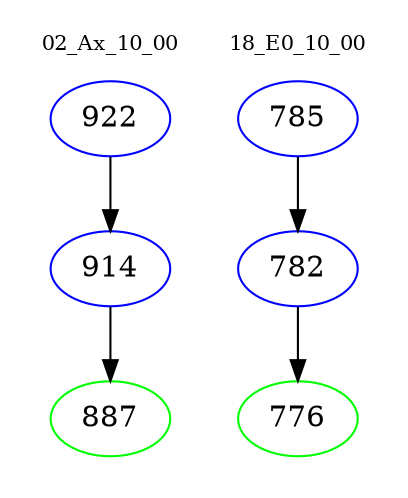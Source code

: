 digraph{
subgraph cluster_0 {
color = white
label = "02_Ax_10_00";
fontsize=10;
T0_922 [label="922", color="blue"]
T0_922 -> T0_914 [color="black"]
T0_914 [label="914", color="blue"]
T0_914 -> T0_887 [color="black"]
T0_887 [label="887", color="green"]
}
subgraph cluster_1 {
color = white
label = "18_E0_10_00";
fontsize=10;
T1_785 [label="785", color="blue"]
T1_785 -> T1_782 [color="black"]
T1_782 [label="782", color="blue"]
T1_782 -> T1_776 [color="black"]
T1_776 [label="776", color="green"]
}
}
